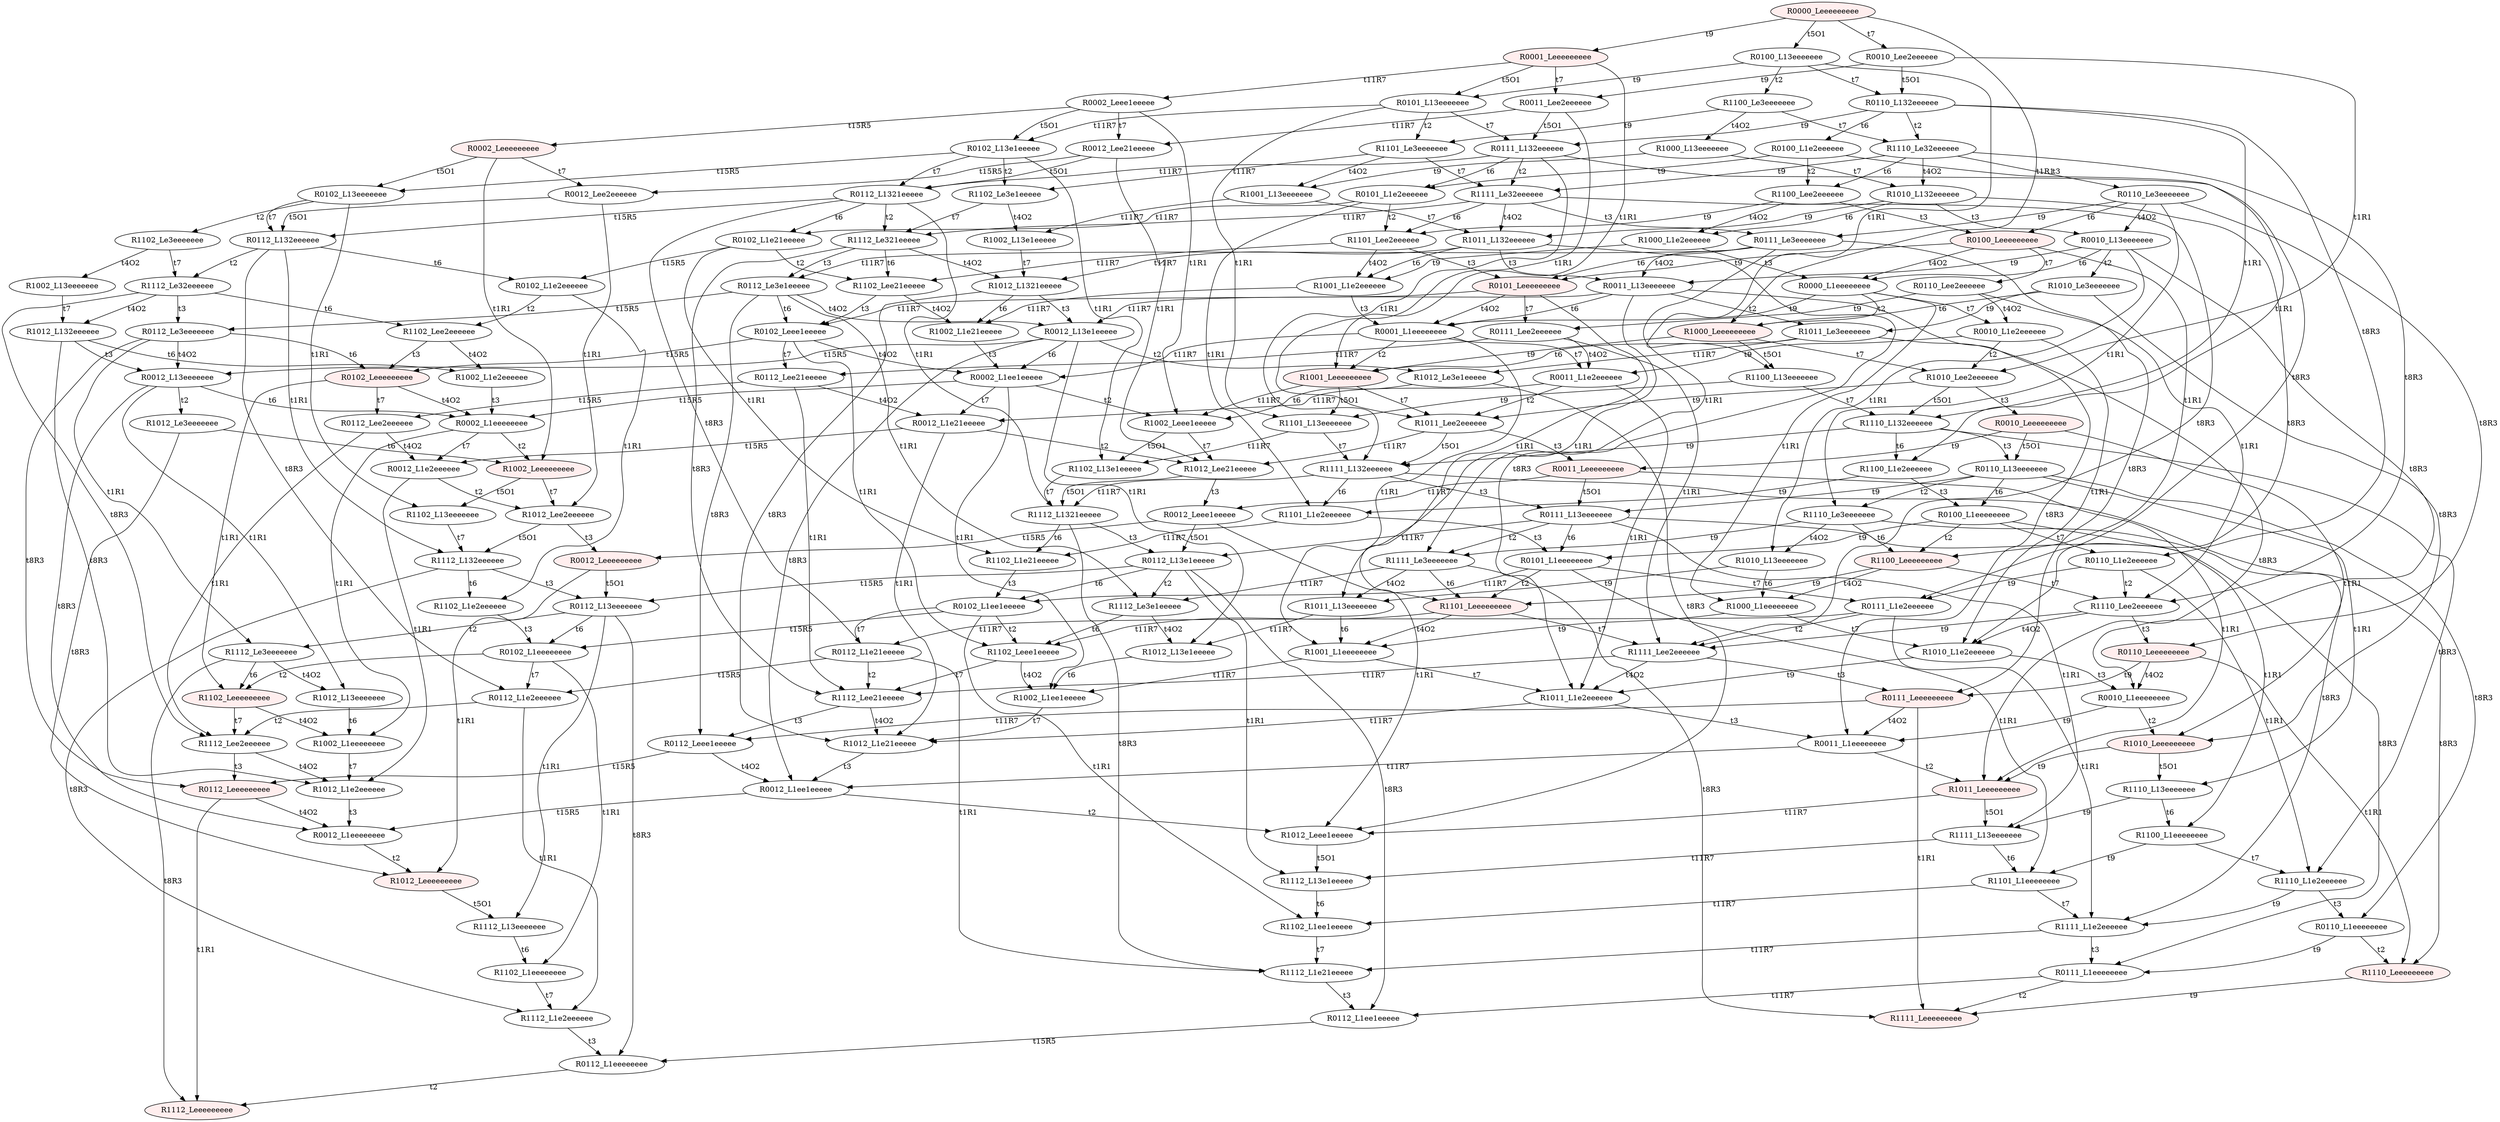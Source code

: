 digraph "SCinput/ic" {
node [style=filled fillcolor="#FFEEEE"]; R0000_Leeeeeeeee ;
node [style=filled fillcolor="#FFEEEE"]; R1000_Leeeeeeeee ;
node [fillcolor="#FFFFFF"]; R1100_L13eeeeeee ;
node [fillcolor="#FFFFFF"]; R1110_L132eeeeee ;
node [fillcolor="#FFFFFF"]; R0110_L13eeeeeee ;
node [fillcolor="#FFFFFF"]; R1110_L13eeeeeee ;
node [fillcolor="#FFFFFF"]; R1100_L1eeeeeeee ;
node [fillcolor="#FFFFFF"]; R1110_L1e2eeeeee ;
node [fillcolor="#FFFFFF"]; R0110_L1eeeeeeee ;
node [style=filled fillcolor="#FFEEEE"]; R1110_Leeeeeeeee ;
node [style=filled fillcolor="#FFEEEE"]; R1111_Leeeeeeeee ;
node [fillcolor="#FFFFFF"]; R0111_L1eeeeeeee ;
node [fillcolor="#FFFFFF"]; R0112_L1ee1eeeee ;
node [fillcolor="#FFFFFF"]; R0112_L1eeeeeeee ;
node [style=filled fillcolor="#FFEEEE"]; R1112_Leeeeeeeee ;
node [fillcolor="#FFFFFF"]; R1111_L1e2eeeeee ;
node [fillcolor="#FFFFFF"]; R1112_L1e21eeeee ;
node [fillcolor="#FFFFFF"]; R1101_L1eeeeeeee ;
node [fillcolor="#FFFFFF"]; R1102_L1ee1eeeee ;
node [fillcolor="#FFFFFF"]; R1111_L13eeeeeee ;
node [fillcolor="#FFFFFF"]; R1112_L13e1eeeee ;
node [fillcolor="#FFFFFF"]; R1110_Le3eeeeeee ;
node [fillcolor="#FFFFFF"]; R1010_L13eeeeeee ;
node [fillcolor="#FFFFFF"]; R1000_L1eeeeeeee ;
node [fillcolor="#FFFFFF"]; R1010_L1e2eeeeee ;
node [fillcolor="#FFFFFF"]; R0010_L1eeeeeeee ;
node [style=filled fillcolor="#FFEEEE"]; R1010_Leeeeeeeee ;
node [style=filled fillcolor="#FFEEEE"]; R1011_Leeeeeeeee ;
node [fillcolor="#FFFFFF"]; R1012_Leee1eeeee ;
node [fillcolor="#FFFFFF"]; R0011_L1eeeeeeee ;
node [fillcolor="#FFFFFF"]; R0012_L1ee1eeeee ;
node [fillcolor="#FFFFFF"]; R0012_L1eeeeeeee ;
node [style=filled fillcolor="#FFEEEE"]; R1012_Leeeeeeeee ;
node [fillcolor="#FFFFFF"]; R1112_L13eeeeeee ;
node [fillcolor="#FFFFFF"]; R1102_L1eeeeeeee ;
node [fillcolor="#FFFFFF"]; R1112_L1e2eeeeee ;
node [fillcolor="#FFFFFF"]; R1011_L1e2eeeeee ;
node [fillcolor="#FFFFFF"]; R1012_L1e21eeeee ;
node [fillcolor="#FFFFFF"]; R1001_L1eeeeeeee ;
node [fillcolor="#FFFFFF"]; R1002_L1ee1eeeee ;
node [fillcolor="#FFFFFF"]; R1011_L13eeeeeee ;
node [fillcolor="#FFFFFF"]; R1012_L13e1eeeee ;
node [style=filled fillcolor="#FFEEEE"]; R1100_Leeeeeeeee ;
node [fillcolor="#FFFFFF"]; R1110_Lee2eeeeee ;
node [style=filled fillcolor="#FFEEEE"]; R0110_Leeeeeeeee ;
node [style=filled fillcolor="#FFEEEE"]; R0111_Leeeeeeeee ;
node [fillcolor="#FFFFFF"]; R0112_Leee1eeeee ;
node [style=filled fillcolor="#FFEEEE"]; R0112_Leeeeeeeee ;
node [fillcolor="#FFFFFF"]; R1111_Lee2eeeeee ;
node [fillcolor="#FFFFFF"]; R1112_Lee21eeeee ;
node [style=filled fillcolor="#FFEEEE"]; R1101_Leeeeeeeee ;
node [fillcolor="#FFFFFF"]; R1102_Leee1eeeee ;
node [fillcolor="#FFFFFF"]; R1111_Le3eeeeeee ;
node [fillcolor="#FFFFFF"]; R1112_Le3e1eeeee ;
node [fillcolor="#FFFFFF"]; R0100_L1eeeeeeee ;
node [fillcolor="#FFFFFF"]; R0110_L1e2eeeeee ;
node [fillcolor="#FFFFFF"]; R0111_L1e2eeeeee ;
node [fillcolor="#FFFFFF"]; R0112_L1e21eeeee ;
node [fillcolor="#FFFFFF"]; R0112_L1e2eeeeee ;
node [fillcolor="#FFFFFF"]; R1112_Lee2eeeeee ;
node [fillcolor="#FFFFFF"]; R1012_L1e2eeeeee ;
node [fillcolor="#FFFFFF"]; R0101_L1eeeeeeee ;
node [fillcolor="#FFFFFF"]; R0102_L1ee1eeeee ;
node [fillcolor="#FFFFFF"]; R0102_L1eeeeeeee ;
node [style=filled fillcolor="#FFEEEE"]; R1102_Leeeeeeeee ;
node [fillcolor="#FFFFFF"]; R1002_L1eeeeeeee ;
node [fillcolor="#FFFFFF"]; R0111_L13eeeeeee ;
node [fillcolor="#FFFFFF"]; R0112_L13e1eeeee ;
node [fillcolor="#FFFFFF"]; R0112_L13eeeeeee ;
node [fillcolor="#FFFFFF"]; R1112_Le3eeeeeee ;
node [fillcolor="#FFFFFF"]; R1012_L13eeeeeee ;
node [fillcolor="#FFFFFF"]; R1100_L1e2eeeeee ;
node [fillcolor="#FFFFFF"]; R1101_L1e2eeeeee ;
node [fillcolor="#FFFFFF"]; R1102_L1e21eeeee ;
node [fillcolor="#FFFFFF"]; R1111_L132eeeeee ;
node [fillcolor="#FFFFFF"]; R1112_L1321eeeee ;
node [fillcolor="#FFFFFF"]; R1101_L13eeeeeee ;
node [fillcolor="#FFFFFF"]; R1102_L13e1eeeee ;
node [fillcolor="#FFFFFF"]; R1010_Lee2eeeeee ;
node [style=filled fillcolor="#FFEEEE"]; R0010_Leeeeeeeee ;
node [style=filled fillcolor="#FFEEEE"]; R0011_Leeeeeeeee ;
node [fillcolor="#FFFFFF"]; R0012_Leee1eeeee ;
node [style=filled fillcolor="#FFEEEE"]; R0012_Leeeeeeeee ;
node [fillcolor="#FFFFFF"]; R1011_Lee2eeeeee ;
node [fillcolor="#FFFFFF"]; R1012_Lee21eeeee ;
node [style=filled fillcolor="#FFEEEE"]; R1001_Leeeeeeeee ;
node [fillcolor="#FFFFFF"]; R1002_Leee1eeeee ;
node [fillcolor="#FFFFFF"]; R0100_L13eeeeeee ;
node [fillcolor="#FFFFFF"]; R1100_Le3eeeeeee ;
node [fillcolor="#FFFFFF"]; R1000_L13eeeeeee ;
node [fillcolor="#FFFFFF"]; R1010_L132eeeeee ;
node [fillcolor="#FFFFFF"]; R0010_L13eeeeeee ;
node [fillcolor="#FFFFFF"]; R1010_Le3eeeeeee ;
node [fillcolor="#FFFFFF"]; R1011_Le3eeeeeee ;
node [fillcolor="#FFFFFF"]; R1012_Le3e1eeeee ;
node [fillcolor="#FFFFFF"]; R0000_L1eeeeeeee ;
node [fillcolor="#FFFFFF"]; R0010_L1e2eeeeee ;
node [fillcolor="#FFFFFF"]; R0011_L1e2eeeeee ;
node [fillcolor="#FFFFFF"]; R0012_L1e21eeeee ;
node [fillcolor="#FFFFFF"]; R0012_L1e2eeeeee ;
node [fillcolor="#FFFFFF"]; R1012_Lee2eeeeee ;
node [fillcolor="#FFFFFF"]; R1112_L132eeeeee ;
node [fillcolor="#FFFFFF"]; R1102_L1e2eeeeee ;
node [fillcolor="#FFFFFF"]; R0001_L1eeeeeeee ;
node [fillcolor="#FFFFFF"]; R0002_L1ee1eeeee ;
node [fillcolor="#FFFFFF"]; R0002_L1eeeeeeee ;
node [style=filled fillcolor="#FFEEEE"]; R1002_Leeeeeeeee ;
node [fillcolor="#FFFFFF"]; R1102_L13eeeeeee ;
node [fillcolor="#FFFFFF"]; R0011_L13eeeeeee ;
node [fillcolor="#FFFFFF"]; R0012_L13e1eeeee ;
node [fillcolor="#FFFFFF"]; R0012_L13eeeeeee ;
node [fillcolor="#FFFFFF"]; R1012_Le3eeeeeee ;
node [fillcolor="#FFFFFF"]; R1000_L1e2eeeeee ;
node [fillcolor="#FFFFFF"]; R1001_L1e2eeeeee ;
node [fillcolor="#FFFFFF"]; R1002_L1e21eeeee ;
node [fillcolor="#FFFFFF"]; R1011_L132eeeeee ;
node [fillcolor="#FFFFFF"]; R1012_L1321eeeee ;
node [fillcolor="#FFFFFF"]; R1001_L13eeeeeee ;
node [fillcolor="#FFFFFF"]; R1002_L13e1eeeee ;
node [fillcolor="#FFFFFF"]; R1110_Le32eeeeee ;
node [fillcolor="#FFFFFF"]; R0110_Le3eeeeeee ;
node [style=filled fillcolor="#FFEEEE"]; R0100_Leeeeeeeee ;
node [fillcolor="#FFFFFF"]; R0110_Lee2eeeeee ;
node [fillcolor="#FFFFFF"]; R0111_Lee2eeeeee ;
node [fillcolor="#FFFFFF"]; R0112_Lee21eeeee ;
node [fillcolor="#FFFFFF"]; R0112_Lee2eeeeee ;
node [style=filled fillcolor="#FFEEEE"]; R0101_Leeeeeeeee ;
node [fillcolor="#FFFFFF"]; R0102_Leee1eeeee ;
node [style=filled fillcolor="#FFEEEE"]; R0102_Leeeeeeeee ;
node [fillcolor="#FFFFFF"]; R0111_Le3eeeeeee ;
node [fillcolor="#FFFFFF"]; R0112_Le3e1eeeee ;
node [fillcolor="#FFFFFF"]; R0112_Le3eeeeeee ;
node [fillcolor="#FFFFFF"]; R1100_Lee2eeeeee ;
node [fillcolor="#FFFFFF"]; R1101_Lee2eeeeee ;
node [fillcolor="#FFFFFF"]; R1102_Lee21eeeee ;
node [fillcolor="#FFFFFF"]; R1111_Le32eeeeee ;
node [fillcolor="#FFFFFF"]; R1112_Le321eeeee ;
node [fillcolor="#FFFFFF"]; R1101_Le3eeeeeee ;
node [fillcolor="#FFFFFF"]; R1102_Le3e1eeeee ;
node [fillcolor="#FFFFFF"]; R0110_L132eeeeee ;
node [fillcolor="#FFFFFF"]; R0100_L1e2eeeeee ;
node [fillcolor="#FFFFFF"]; R0101_L1e2eeeeee ;
node [fillcolor="#FFFFFF"]; R0102_L1e21eeeee ;
node [fillcolor="#FFFFFF"]; R0102_L1e2eeeeee ;
node [fillcolor="#FFFFFF"]; R1102_Lee2eeeeee ;
node [fillcolor="#FFFFFF"]; R1002_L1e2eeeeee ;
node [fillcolor="#FFFFFF"]; R0111_L132eeeeee ;
node [fillcolor="#FFFFFF"]; R0112_L1321eeeee ;
node [fillcolor="#FFFFFF"]; R0112_L132eeeeee ;
node [fillcolor="#FFFFFF"]; R1112_Le32eeeeee ;
node [fillcolor="#FFFFFF"]; R1012_L132eeeeee ;
node [fillcolor="#FFFFFF"]; R0101_L13eeeeeee ;
node [fillcolor="#FFFFFF"]; R0102_L13e1eeeee ;
node [fillcolor="#FFFFFF"]; R0102_L13eeeeeee ;
node [fillcolor="#FFFFFF"]; R1102_Le3eeeeeee ;
node [fillcolor="#FFFFFF"]; R1002_L13eeeeeee ;
node [fillcolor="#FFFFFF"]; R0010_Lee2eeeeee ;
node [fillcolor="#FFFFFF"]; R0011_Lee2eeeeee ;
node [fillcolor="#FFFFFF"]; R0012_Lee21eeeee ;
node [fillcolor="#FFFFFF"]; R0012_Lee2eeeeee ;
node [style=filled fillcolor="#FFEEEE"]; R0001_Leeeeeeeee ;
node [fillcolor="#FFFFFF"]; R0002_Leee1eeeee ;
node [style=filled fillcolor="#FFEEEE"]; R0002_Leeeeeeeee ;
R0000_Leeeeeeeee -> R0001_Leeeeeeeee [label=t9]
R0000_Leeeeeeeee -> R0010_Lee2eeeeee [label=t7]
R0000_Leeeeeeeee -> R0100_L13eeeeeee [label=t5O1]
R0000_Leeeeeeeee -> R1000_Leeeeeeeee [label=t1R1]
R1000_Leeeeeeeee -> R1001_Leeeeeeeee [label=t9]
R1000_Leeeeeeeee -> R1010_Lee2eeeeee [label=t7]
R1000_Leeeeeeeee -> R1100_L13eeeeeee [label=t5O1]
R1100_L13eeeeeee -> R1101_L13eeeeeee [label=t9]
R1100_L13eeeeeee -> R1110_L132eeeeee [label=t7]
R1110_L132eeeeee -> R1111_L132eeeeee [label=t9]
R1110_L132eeeeee -> R1110_L1e2eeeeee [label=t8R3]
R1110_L132eeeeee -> R1100_L1e2eeeeee [label=t6]
R1110_L132eeeeee -> R0110_L13eeeeeee [label=t3]
R0110_L13eeeeeee -> R0111_L13eeeeeee [label=t9]
R0110_L13eeeeeee -> R0110_L1eeeeeeee [label=t8R3]
R0110_L13eeeeeee -> R0100_L1eeeeeeee [label=t6]
R0110_L13eeeeeee -> R1110_Le3eeeeeee [label=t2]
R0110_L13eeeeeee -> R1110_L13eeeeeee [label=t1R1]
R1110_L13eeeeeee -> R1111_L13eeeeeee [label=t9]
R1110_L13eeeeeee -> R1100_L1eeeeeeee [label=t6]
R1100_L1eeeeeeee -> R1101_L1eeeeeeee [label=t9]
R1100_L1eeeeeeee -> R1110_L1e2eeeeee [label=t7]
R1110_L1e2eeeeee -> R1111_L1e2eeeeee [label=t9]
R1110_L1e2eeeeee -> R0110_L1eeeeeeee [label=t3]
R0110_L1eeeeeeee -> R0111_L1eeeeeeee [label=t9]
R0110_L1eeeeeeee -> R1110_Leeeeeeeee [label=t2]
R1110_Leeeeeeeee -> R1111_Leeeeeeeee [label=t9]
R0111_L1eeeeeeee -> R0112_L1ee1eeeee [label=t11R7]
R0111_L1eeeeeeee -> R1111_Leeeeeeeee [label=t2]
R0112_L1ee1eeeee -> R0112_L1eeeeeeee [label=t15R5]
R0112_L1eeeeeeee -> R1112_Leeeeeeeee [label=t2]
R1111_L1e2eeeeee -> R1112_L1e21eeeee [label=t11R7]
R1111_L1e2eeeeee -> R0111_L1eeeeeeee [label=t3]
R1112_L1e21eeeee -> R0112_L1ee1eeeee [label=t3]
R1101_L1eeeeeeee -> R1102_L1ee1eeeee [label=t11R7]
R1101_L1eeeeeeee -> R1111_L1e2eeeeee [label=t7]
R1102_L1ee1eeeee -> R1112_L1e21eeeee [label=t7]
R1111_L13eeeeeee -> R1112_L13e1eeeee [label=t11R7]
R1111_L13eeeeeee -> R1101_L1eeeeeeee [label=t6]
R1112_L13e1eeeee -> R1102_L1ee1eeeee [label=t6]
R1110_Le3eeeeeee -> R1111_Le3eeeeeee [label=t9]
R1110_Le3eeeeeee -> R1110_Leeeeeeeee [label=t8R3]
R1110_Le3eeeeeee -> R1100_Leeeeeeeee [label=t6]
R1110_Le3eeeeeee -> R1010_L13eeeeeee [label=t4O2]
R1010_L13eeeeeee -> R1011_L13eeeeeee [label=t9]
R1010_L13eeeeeee -> R1000_L1eeeeeeee [label=t6]
R1000_L1eeeeeeee -> R1001_L1eeeeeeee [label=t9]
R1000_L1eeeeeeee -> R1010_L1e2eeeeee [label=t7]
R1010_L1e2eeeeee -> R1011_L1e2eeeeee [label=t9]
R1010_L1e2eeeeee -> R0010_L1eeeeeeee [label=t3]
R0010_L1eeeeeeee -> R0011_L1eeeeeeee [label=t9]
R0010_L1eeeeeeee -> R1010_Leeeeeeeee [label=t2]
R1010_Leeeeeeeee -> R1011_Leeeeeeeee [label=t9]
R1010_Leeeeeeeee -> R1110_L13eeeeeee [label=t5O1]
R1011_Leeeeeeeee -> R1012_Leee1eeeee [label=t11R7]
R1011_Leeeeeeeee -> R1111_L13eeeeeee [label=t5O1]
R1012_Leee1eeeee -> R1112_L13e1eeeee [label=t5O1]
R0011_L1eeeeeeee -> R0012_L1ee1eeeee [label=t11R7]
R0011_L1eeeeeeee -> R1011_Leeeeeeeee [label=t2]
R0012_L1ee1eeeee -> R0012_L1eeeeeeee [label=t15R5]
R0012_L1ee1eeeee -> R1012_Leee1eeeee [label=t2]
R0012_L1eeeeeeee -> R1012_Leeeeeeeee [label=t2]
R1012_Leeeeeeeee -> R1112_L13eeeeeee [label=t5O1]
R1112_L13eeeeeee -> R1102_L1eeeeeeee [label=t6]
R1102_L1eeeeeeee -> R1112_L1e2eeeeee [label=t7]
R1112_L1e2eeeeee -> R0112_L1eeeeeeee [label=t3]
R1011_L1e2eeeeee -> R1012_L1e21eeeee [label=t11R7]
R1011_L1e2eeeeee -> R0011_L1eeeeeeee [label=t3]
R1012_L1e21eeeee -> R0012_L1ee1eeeee [label=t3]
R1001_L1eeeeeeee -> R1002_L1ee1eeeee [label=t11R7]
R1001_L1eeeeeeee -> R1011_L1e2eeeeee [label=t7]
R1002_L1ee1eeeee -> R1012_L1e21eeeee [label=t7]
R1011_L13eeeeeee -> R1012_L13e1eeeee [label=t11R7]
R1011_L13eeeeeee -> R1001_L1eeeeeeee [label=t6]
R1012_L13e1eeeee -> R1002_L1ee1eeeee [label=t6]
R1100_Leeeeeeeee -> R1101_Leeeeeeeee [label=t9]
R1100_Leeeeeeeee -> R1110_Lee2eeeeee [label=t7]
R1100_Leeeeeeeee -> R1000_L1eeeeeeee [label=t4O2]
R1110_Lee2eeeeee -> R1111_Lee2eeeeee [label=t9]
R1110_Lee2eeeeee -> R1010_L1e2eeeeee [label=t4O2]
R1110_Lee2eeeeee -> R0110_Leeeeeeeee [label=t3]
R0110_Leeeeeeeee -> R0111_Leeeeeeeee [label=t9]
R0110_Leeeeeeeee -> R0010_L1eeeeeeee [label=t4O2]
R0110_Leeeeeeeee -> R1110_Leeeeeeeee [label=t1R1]
R0111_Leeeeeeeee -> R0112_Leee1eeeee [label=t11R7]
R0111_Leeeeeeeee -> R0011_L1eeeeeeee [label=t4O2]
R0111_Leeeeeeeee -> R1111_Leeeeeeeee [label=t1R1]
R0112_Leee1eeeee -> R0012_L1ee1eeeee [label=t4O2]
R0112_Leee1eeeee -> R0112_Leeeeeeeee [label=t15R5]
R0112_Leeeeeeeee -> R0012_L1eeeeeeee [label=t4O2]
R0112_Leeeeeeeee -> R1112_Leeeeeeeee [label=t1R1]
R1111_Lee2eeeeee -> R1112_Lee21eeeee [label=t11R7]
R1111_Lee2eeeeee -> R1011_L1e2eeeeee [label=t4O2]
R1111_Lee2eeeeee -> R0111_Leeeeeeeee [label=t3]
R1112_Lee21eeeee -> R1012_L1e21eeeee [label=t4O2]
R1112_Lee21eeeee -> R0112_Leee1eeeee [label=t3]
R1101_Leeeeeeeee -> R1102_Leee1eeeee [label=t11R7]
R1101_Leeeeeeeee -> R1111_Lee2eeeeee [label=t7]
R1101_Leeeeeeeee -> R1001_L1eeeeeeee [label=t4O2]
R1102_Leee1eeeee -> R1112_Lee21eeeee [label=t7]
R1102_Leee1eeeee -> R1002_L1ee1eeeee [label=t4O2]
R1111_Le3eeeeeee -> R1112_Le3e1eeeee [label=t11R7]
R1111_Le3eeeeeee -> R1111_Leeeeeeeee [label=t8R3]
R1111_Le3eeeeeee -> R1101_Leeeeeeeee [label=t6]
R1111_Le3eeeeeee -> R1011_L13eeeeeee [label=t4O2]
R1112_Le3e1eeeee -> R1102_Leee1eeeee [label=t6]
R1112_Le3e1eeeee -> R1012_L13e1eeeee [label=t4O2]
R0100_L1eeeeeeee -> R0101_L1eeeeeeee [label=t9]
R0100_L1eeeeeeee -> R0110_L1e2eeeeee [label=t7]
R0100_L1eeeeeeee -> R1100_Leeeeeeeee [label=t2]
R0100_L1eeeeeeee -> R1100_L1eeeeeeee [label=t1R1]
R0110_L1e2eeeeee -> R0111_L1e2eeeeee [label=t9]
R0110_L1e2eeeeee -> R1110_Lee2eeeeee [label=t2]
R0110_L1e2eeeeee -> R1110_L1e2eeeeee [label=t1R1]
R0111_L1e2eeeeee -> R0112_L1e21eeeee [label=t11R7]
R0111_L1e2eeeeee -> R1111_Lee2eeeeee [label=t2]
R0111_L1e2eeeeee -> R1111_L1e2eeeeee [label=t1R1]
R0112_L1e21eeeee -> R0112_L1e2eeeeee [label=t15R5]
R0112_L1e21eeeee -> R1112_Lee21eeeee [label=t2]
R0112_L1e21eeeee -> R1112_L1e21eeeee [label=t1R1]
R0112_L1e2eeeeee -> R1112_Lee2eeeeee [label=t2]
R0112_L1e2eeeeee -> R1112_L1e2eeeeee [label=t1R1]
R1112_Lee2eeeeee -> R1012_L1e2eeeeee [label=t4O2]
R1112_Lee2eeeeee -> R0112_Leeeeeeeee [label=t3]
R1012_L1e2eeeeee -> R0012_L1eeeeeeee [label=t3]
R0101_L1eeeeeeee -> R0102_L1ee1eeeee [label=t11R7]
R0101_L1eeeeeeee -> R0111_L1e2eeeeee [label=t7]
R0101_L1eeeeeeee -> R1101_Leeeeeeeee [label=t2]
R0101_L1eeeeeeee -> R1101_L1eeeeeeee [label=t1R1]
R0102_L1ee1eeeee -> R0112_L1e21eeeee [label=t7]
R0102_L1ee1eeeee -> R0102_L1eeeeeeee [label=t15R5]
R0102_L1ee1eeeee -> R1102_Leee1eeeee [label=t2]
R0102_L1ee1eeeee -> R1102_L1ee1eeeee [label=t1R1]
R0102_L1eeeeeeee -> R0112_L1e2eeeeee [label=t7]
R0102_L1eeeeeeee -> R1102_Leeeeeeeee [label=t2]
R0102_L1eeeeeeee -> R1102_L1eeeeeeee [label=t1R1]
R1102_Leeeeeeeee -> R1112_Lee2eeeeee [label=t7]
R1102_Leeeeeeeee -> R1002_L1eeeeeeee [label=t4O2]
R1002_L1eeeeeeee -> R1012_L1e2eeeeee [label=t7]
R0111_L13eeeeeee -> R0112_L13e1eeeee [label=t11R7]
R0111_L13eeeeeee -> R0111_L1eeeeeeee [label=t8R3]
R0111_L13eeeeeee -> R0101_L1eeeeeeee [label=t6]
R0111_L13eeeeeee -> R1111_Le3eeeeeee [label=t2]
R0111_L13eeeeeee -> R1111_L13eeeeeee [label=t1R1]
R0112_L13e1eeeee -> R0112_L1ee1eeeee [label=t8R3]
R0112_L13e1eeeee -> R0102_L1ee1eeeee [label=t6]
R0112_L13e1eeeee -> R0112_L13eeeeeee [label=t15R5]
R0112_L13e1eeeee -> R1112_Le3e1eeeee [label=t2]
R0112_L13e1eeeee -> R1112_L13e1eeeee [label=t1R1]
R0112_L13eeeeeee -> R0112_L1eeeeeeee [label=t8R3]
R0112_L13eeeeeee -> R0102_L1eeeeeeee [label=t6]
R0112_L13eeeeeee -> R1112_Le3eeeeeee [label=t2]
R0112_L13eeeeeee -> R1112_L13eeeeeee [label=t1R1]
R1112_Le3eeeeeee -> R1112_Leeeeeeeee [label=t8R3]
R1112_Le3eeeeeee -> R1102_Leeeeeeeee [label=t6]
R1112_Le3eeeeeee -> R1012_L13eeeeeee [label=t4O2]
R1012_L13eeeeeee -> R1002_L1eeeeeeee [label=t6]
R1100_L1e2eeeeee -> R1101_L1e2eeeeee [label=t9]
R1100_L1e2eeeeee -> R0100_L1eeeeeeee [label=t3]
R1101_L1e2eeeeee -> R1102_L1e21eeeee [label=t11R7]
R1101_L1e2eeeeee -> R0101_L1eeeeeeee [label=t3]
R1102_L1e21eeeee -> R0102_L1ee1eeeee [label=t3]
R1111_L132eeeeee -> R1112_L1321eeeee [label=t11R7]
R1111_L132eeeeee -> R1111_L1e2eeeeee [label=t8R3]
R1111_L132eeeeee -> R1101_L1e2eeeeee [label=t6]
R1111_L132eeeeee -> R0111_L13eeeeeee [label=t3]
R1112_L1321eeeee -> R1112_L1e21eeeee [label=t8R3]
R1112_L1321eeeee -> R1102_L1e21eeeee [label=t6]
R1112_L1321eeeee -> R0112_L13e1eeeee [label=t3]
R1101_L13eeeeeee -> R1102_L13e1eeeee [label=t11R7]
R1101_L13eeeeeee -> R1111_L132eeeeee [label=t7]
R1102_L13e1eeeee -> R1112_L1321eeeee [label=t7]
R1010_Lee2eeeeee -> R1011_Lee2eeeeee [label=t9]
R1010_Lee2eeeeee -> R1110_L132eeeeee [label=t5O1]
R1010_Lee2eeeeee -> R0010_Leeeeeeeee [label=t3]
R0010_Leeeeeeeee -> R0011_Leeeeeeeee [label=t9]
R0010_Leeeeeeeee -> R0110_L13eeeeeee [label=t5O1]
R0010_Leeeeeeeee -> R1010_Leeeeeeeee [label=t1R1]
R0011_Leeeeeeeee -> R0012_Leee1eeeee [label=t11R7]
R0011_Leeeeeeeee -> R0111_L13eeeeeee [label=t5O1]
R0011_Leeeeeeeee -> R1011_Leeeeeeeee [label=t1R1]
R0012_Leee1eeeee -> R0112_L13e1eeeee [label=t5O1]
R0012_Leee1eeeee -> R0012_Leeeeeeeee [label=t15R5]
R0012_Leee1eeeee -> R1012_Leee1eeeee [label=t1R1]
R0012_Leeeeeeeee -> R0112_L13eeeeeee [label=t5O1]
R0012_Leeeeeeeee -> R1012_Leeeeeeeee [label=t1R1]
R1011_Lee2eeeeee -> R1012_Lee21eeeee [label=t11R7]
R1011_Lee2eeeeee -> R1111_L132eeeeee [label=t5O1]
R1011_Lee2eeeeee -> R0011_Leeeeeeeee [label=t3]
R1012_Lee21eeeee -> R1112_L1321eeeee [label=t5O1]
R1012_Lee21eeeee -> R0012_Leee1eeeee [label=t3]
R1001_Leeeeeeeee -> R1002_Leee1eeeee [label=t11R7]
R1001_Leeeeeeeee -> R1011_Lee2eeeeee [label=t7]
R1001_Leeeeeeeee -> R1101_L13eeeeeee [label=t5O1]
R1002_Leee1eeeee -> R1012_Lee21eeeee [label=t7]
R1002_Leee1eeeee -> R1102_L13e1eeeee [label=t5O1]
R0100_L13eeeeeee -> R0101_L13eeeeeee [label=t9]
R0100_L13eeeeeee -> R0110_L132eeeeee [label=t7]
R0100_L13eeeeeee -> R1100_Le3eeeeeee [label=t2]
R0100_L13eeeeeee -> R1100_L13eeeeeee [label=t1R1]
R1100_Le3eeeeeee -> R1101_Le3eeeeeee [label=t9]
R1100_Le3eeeeeee -> R1110_Le32eeeeee [label=t7]
R1100_Le3eeeeeee -> R1000_L13eeeeeee [label=t4O2]
R1000_L13eeeeeee -> R1001_L13eeeeeee [label=t9]
R1000_L13eeeeeee -> R1010_L132eeeeee [label=t7]
R1010_L132eeeeee -> R1011_L132eeeeee [label=t9]
R1010_L132eeeeee -> R1010_L1e2eeeeee [label=t8R3]
R1010_L132eeeeee -> R1000_L1e2eeeeee [label=t6]
R1010_L132eeeeee -> R0010_L13eeeeeee [label=t3]
R0010_L13eeeeeee -> R0011_L13eeeeeee [label=t9]
R0010_L13eeeeeee -> R0010_L1eeeeeeee [label=t8R3]
R0010_L13eeeeeee -> R0000_L1eeeeeeee [label=t6]
R0010_L13eeeeeee -> R1010_Le3eeeeeee [label=t2]
R0010_L13eeeeeee -> R1010_L13eeeeeee [label=t1R1]
R1010_Le3eeeeeee -> R1011_Le3eeeeeee [label=t9]
R1010_Le3eeeeeee -> R1010_Leeeeeeeee [label=t8R3]
R1010_Le3eeeeeee -> R1000_Leeeeeeeee [label=t6]
R1011_Le3eeeeeee -> R1012_Le3e1eeeee [label=t11R7]
R1011_Le3eeeeeee -> R1011_Leeeeeeeee [label=t8R3]
R1011_Le3eeeeeee -> R1001_Leeeeeeeee [label=t6]
R1012_Le3e1eeeee -> R1012_Leee1eeeee [label=t8R3]
R1012_Le3e1eeeee -> R1002_Leee1eeeee [label=t6]
R0000_L1eeeeeeee -> R0001_L1eeeeeeee [label=t9]
R0000_L1eeeeeeee -> R0010_L1e2eeeeee [label=t7]
R0000_L1eeeeeeee -> R1000_Leeeeeeeee [label=t2]
R0000_L1eeeeeeee -> R1000_L1eeeeeeee [label=t1R1]
R0010_L1e2eeeeee -> R0011_L1e2eeeeee [label=t9]
R0010_L1e2eeeeee -> R1010_Lee2eeeeee [label=t2]
R0010_L1e2eeeeee -> R1010_L1e2eeeeee [label=t1R1]
R0011_L1e2eeeeee -> R0012_L1e21eeeee [label=t11R7]
R0011_L1e2eeeeee -> R1011_Lee2eeeeee [label=t2]
R0011_L1e2eeeeee -> R1011_L1e2eeeeee [label=t1R1]
R0012_L1e21eeeee -> R0012_L1e2eeeeee [label=t15R5]
R0012_L1e21eeeee -> R1012_Lee21eeeee [label=t2]
R0012_L1e21eeeee -> R1012_L1e21eeeee [label=t1R1]
R0012_L1e2eeeeee -> R1012_Lee2eeeeee [label=t2]
R0012_L1e2eeeeee -> R1012_L1e2eeeeee [label=t1R1]
R1012_Lee2eeeeee -> R1112_L132eeeeee [label=t5O1]
R1012_Lee2eeeeee -> R0012_Leeeeeeeee [label=t3]
R1112_L132eeeeee -> R1112_L1e2eeeeee [label=t8R3]
R1112_L132eeeeee -> R1102_L1e2eeeeee [label=t6]
R1112_L132eeeeee -> R0112_L13eeeeeee [label=t3]
R1102_L1e2eeeeee -> R0102_L1eeeeeeee [label=t3]
R0001_L1eeeeeeee -> R0002_L1ee1eeeee [label=t11R7]
R0001_L1eeeeeeee -> R0011_L1e2eeeeee [label=t7]
R0001_L1eeeeeeee -> R1001_Leeeeeeeee [label=t2]
R0001_L1eeeeeeee -> R1001_L1eeeeeeee [label=t1R1]
R0002_L1ee1eeeee -> R0012_L1e21eeeee [label=t7]
R0002_L1ee1eeeee -> R0002_L1eeeeeeee [label=t15R5]
R0002_L1ee1eeeee -> R1002_Leee1eeeee [label=t2]
R0002_L1ee1eeeee -> R1002_L1ee1eeeee [label=t1R1]
R0002_L1eeeeeeee -> R0012_L1e2eeeeee [label=t7]
R0002_L1eeeeeeee -> R1002_Leeeeeeeee [label=t2]
R0002_L1eeeeeeee -> R1002_L1eeeeeeee [label=t1R1]
R1002_Leeeeeeeee -> R1012_Lee2eeeeee [label=t7]
R1002_Leeeeeeeee -> R1102_L13eeeeeee [label=t5O1]
R1102_L13eeeeeee -> R1112_L132eeeeee [label=t7]
R0011_L13eeeeeee -> R0012_L13e1eeeee [label=t11R7]
R0011_L13eeeeeee -> R0011_L1eeeeeeee [label=t8R3]
R0011_L13eeeeeee -> R0001_L1eeeeeeee [label=t6]
R0011_L13eeeeeee -> R1011_Le3eeeeeee [label=t2]
R0011_L13eeeeeee -> R1011_L13eeeeeee [label=t1R1]
R0012_L13e1eeeee -> R0012_L1ee1eeeee [label=t8R3]
R0012_L13e1eeeee -> R0002_L1ee1eeeee [label=t6]
R0012_L13e1eeeee -> R0012_L13eeeeeee [label=t15R5]
R0012_L13e1eeeee -> R1012_Le3e1eeeee [label=t2]
R0012_L13e1eeeee -> R1012_L13e1eeeee [label=t1R1]
R0012_L13eeeeeee -> R0012_L1eeeeeeee [label=t8R3]
R0012_L13eeeeeee -> R0002_L1eeeeeeee [label=t6]
R0012_L13eeeeeee -> R1012_Le3eeeeeee [label=t2]
R0012_L13eeeeeee -> R1012_L13eeeeeee [label=t1R1]
R1012_Le3eeeeeee -> R1012_Leeeeeeeee [label=t8R3]
R1012_Le3eeeeeee -> R1002_Leeeeeeeee [label=t6]
R1000_L1e2eeeeee -> R1001_L1e2eeeeee [label=t9]
R1000_L1e2eeeeee -> R0000_L1eeeeeeee [label=t3]
R1001_L1e2eeeeee -> R1002_L1e21eeeee [label=t11R7]
R1001_L1e2eeeeee -> R0001_L1eeeeeeee [label=t3]
R1002_L1e21eeeee -> R0002_L1ee1eeeee [label=t3]
R1011_L132eeeeee -> R1012_L1321eeeee [label=t11R7]
R1011_L132eeeeee -> R1011_L1e2eeeeee [label=t8R3]
R1011_L132eeeeee -> R1001_L1e2eeeeee [label=t6]
R1011_L132eeeeee -> R0011_L13eeeeeee [label=t3]
R1012_L1321eeeee -> R1012_L1e21eeeee [label=t8R3]
R1012_L1321eeeee -> R1002_L1e21eeeee [label=t6]
R1012_L1321eeeee -> R0012_L13e1eeeee [label=t3]
R1001_L13eeeeeee -> R1002_L13e1eeeee [label=t11R7]
R1001_L13eeeeeee -> R1011_L132eeeeee [label=t7]
R1002_L13e1eeeee -> R1012_L1321eeeee [label=t7]
R1110_Le32eeeeee -> R1111_Le32eeeeee [label=t9]
R1110_Le32eeeeee -> R1110_Lee2eeeeee [label=t8R3]
R1110_Le32eeeeee -> R1100_Lee2eeeeee [label=t6]
R1110_Le32eeeeee -> R1010_L132eeeeee [label=t4O2]
R1110_Le32eeeeee -> R0110_Le3eeeeeee [label=t3]
R0110_Le3eeeeeee -> R0111_Le3eeeeeee [label=t9]
R0110_Le3eeeeeee -> R0110_Leeeeeeeee [label=t8R3]
R0110_Le3eeeeeee -> R0100_Leeeeeeeee [label=t6]
R0110_Le3eeeeeee -> R0010_L13eeeeeee [label=t4O2]
R0110_Le3eeeeeee -> R1110_Le3eeeeeee [label=t1R1]
R0100_Leeeeeeeee -> R0101_Leeeeeeeee [label=t9]
R0100_Leeeeeeeee -> R0110_Lee2eeeeee [label=t7]
R0100_Leeeeeeeee -> R0000_L1eeeeeeee [label=t4O2]
R0100_Leeeeeeeee -> R1100_Leeeeeeeee [label=t1R1]
R0110_Lee2eeeeee -> R0111_Lee2eeeeee [label=t9]
R0110_Lee2eeeeee -> R0010_L1e2eeeeee [label=t4O2]
R0110_Lee2eeeeee -> R1110_Lee2eeeeee [label=t1R1]
R0111_Lee2eeeeee -> R0112_Lee21eeeee [label=t11R7]
R0111_Lee2eeeeee -> R0011_L1e2eeeeee [label=t4O2]
R0111_Lee2eeeeee -> R1111_Lee2eeeeee [label=t1R1]
R0112_Lee21eeeee -> R0012_L1e21eeeee [label=t4O2]
R0112_Lee21eeeee -> R0112_Lee2eeeeee [label=t15R5]
R0112_Lee21eeeee -> R1112_Lee21eeeee [label=t1R1]
R0112_Lee2eeeeee -> R0012_L1e2eeeeee [label=t4O2]
R0112_Lee2eeeeee -> R1112_Lee2eeeeee [label=t1R1]
R0101_Leeeeeeeee -> R0102_Leee1eeeee [label=t11R7]
R0101_Leeeeeeeee -> R0111_Lee2eeeeee [label=t7]
R0101_Leeeeeeeee -> R0001_L1eeeeeeee [label=t4O2]
R0101_Leeeeeeeee -> R1101_Leeeeeeeee [label=t1R1]
R0102_Leee1eeeee -> R0112_Lee21eeeee [label=t7]
R0102_Leee1eeeee -> R0002_L1ee1eeeee [label=t4O2]
R0102_Leee1eeeee -> R0102_Leeeeeeeee [label=t15R5]
R0102_Leee1eeeee -> R1102_Leee1eeeee [label=t1R1]
R0102_Leeeeeeeee -> R0112_Lee2eeeeee [label=t7]
R0102_Leeeeeeeee -> R0002_L1eeeeeeee [label=t4O2]
R0102_Leeeeeeeee -> R1102_Leeeeeeeee [label=t1R1]
R0111_Le3eeeeeee -> R0112_Le3e1eeeee [label=t11R7]
R0111_Le3eeeeeee -> R0111_Leeeeeeeee [label=t8R3]
R0111_Le3eeeeeee -> R0101_Leeeeeeeee [label=t6]
R0111_Le3eeeeeee -> R0011_L13eeeeeee [label=t4O2]
R0111_Le3eeeeeee -> R1111_Le3eeeeeee [label=t1R1]
R0112_Le3e1eeeee -> R0112_Leee1eeeee [label=t8R3]
R0112_Le3e1eeeee -> R0102_Leee1eeeee [label=t6]
R0112_Le3e1eeeee -> R0012_L13e1eeeee [label=t4O2]
R0112_Le3e1eeeee -> R0112_Le3eeeeeee [label=t15R5]
R0112_Le3e1eeeee -> R1112_Le3e1eeeee [label=t1R1]
R0112_Le3eeeeeee -> R0112_Leeeeeeeee [label=t8R3]
R0112_Le3eeeeeee -> R0102_Leeeeeeeee [label=t6]
R0112_Le3eeeeeee -> R0012_L13eeeeeee [label=t4O2]
R0112_Le3eeeeeee -> R1112_Le3eeeeeee [label=t1R1]
R1100_Lee2eeeeee -> R1101_Lee2eeeeee [label=t9]
R1100_Lee2eeeeee -> R1000_L1e2eeeeee [label=t4O2]
R1100_Lee2eeeeee -> R0100_Leeeeeeeee [label=t3]
R1101_Lee2eeeeee -> R1102_Lee21eeeee [label=t11R7]
R1101_Lee2eeeeee -> R1001_L1e2eeeeee [label=t4O2]
R1101_Lee2eeeeee -> R0101_Leeeeeeeee [label=t3]
R1102_Lee21eeeee -> R1002_L1e21eeeee [label=t4O2]
R1102_Lee21eeeee -> R0102_Leee1eeeee [label=t3]
R1111_Le32eeeeee -> R1112_Le321eeeee [label=t11R7]
R1111_Le32eeeeee -> R1111_Lee2eeeeee [label=t8R3]
R1111_Le32eeeeee -> R1101_Lee2eeeeee [label=t6]
R1111_Le32eeeeee -> R1011_L132eeeeee [label=t4O2]
R1111_Le32eeeeee -> R0111_Le3eeeeeee [label=t3]
R1112_Le321eeeee -> R1112_Lee21eeeee [label=t8R3]
R1112_Le321eeeee -> R1102_Lee21eeeee [label=t6]
R1112_Le321eeeee -> R1012_L1321eeeee [label=t4O2]
R1112_Le321eeeee -> R0112_Le3e1eeeee [label=t3]
R1101_Le3eeeeeee -> R1102_Le3e1eeeee [label=t11R7]
R1101_Le3eeeeeee -> R1111_Le32eeeeee [label=t7]
R1101_Le3eeeeeee -> R1001_L13eeeeeee [label=t4O2]
R1102_Le3e1eeeee -> R1112_Le321eeeee [label=t7]
R1102_Le3e1eeeee -> R1002_L13e1eeeee [label=t4O2]
R0110_L132eeeeee -> R0111_L132eeeeee [label=t9]
R0110_L132eeeeee -> R0110_L1e2eeeeee [label=t8R3]
R0110_L132eeeeee -> R0100_L1e2eeeeee [label=t6]
R0110_L132eeeeee -> R1110_Le32eeeeee [label=t2]
R0110_L132eeeeee -> R1110_L132eeeeee [label=t1R1]
R0100_L1e2eeeeee -> R0101_L1e2eeeeee [label=t9]
R0100_L1e2eeeeee -> R1100_Lee2eeeeee [label=t2]
R0100_L1e2eeeeee -> R1100_L1e2eeeeee [label=t1R1]
R0101_L1e2eeeeee -> R0102_L1e21eeeee [label=t11R7]
R0101_L1e2eeeeee -> R1101_Lee2eeeeee [label=t2]
R0101_L1e2eeeeee -> R1101_L1e2eeeeee [label=t1R1]
R0102_L1e21eeeee -> R0102_L1e2eeeeee [label=t15R5]
R0102_L1e21eeeee -> R1102_Lee21eeeee [label=t2]
R0102_L1e21eeeee -> R1102_L1e21eeeee [label=t1R1]
R0102_L1e2eeeeee -> R1102_Lee2eeeeee [label=t2]
R0102_L1e2eeeeee -> R1102_L1e2eeeeee [label=t1R1]
R1102_Lee2eeeeee -> R1002_L1e2eeeeee [label=t4O2]
R1102_Lee2eeeeee -> R0102_Leeeeeeeee [label=t3]
R1002_L1e2eeeeee -> R0002_L1eeeeeeee [label=t3]
R0111_L132eeeeee -> R0112_L1321eeeee [label=t11R7]
R0111_L132eeeeee -> R0111_L1e2eeeeee [label=t8R3]
R0111_L132eeeeee -> R0101_L1e2eeeeee [label=t6]
R0111_L132eeeeee -> R1111_Le32eeeeee [label=t2]
R0111_L132eeeeee -> R1111_L132eeeeee [label=t1R1]
R0112_L1321eeeee -> R0112_L1e21eeeee [label=t8R3]
R0112_L1321eeeee -> R0102_L1e21eeeee [label=t6]
R0112_L1321eeeee -> R0112_L132eeeeee [label=t15R5]
R0112_L1321eeeee -> R1112_Le321eeeee [label=t2]
R0112_L1321eeeee -> R1112_L1321eeeee [label=t1R1]
R0112_L132eeeeee -> R0112_L1e2eeeeee [label=t8R3]
R0112_L132eeeeee -> R0102_L1e2eeeeee [label=t6]
R0112_L132eeeeee -> R1112_Le32eeeeee [label=t2]
R0112_L132eeeeee -> R1112_L132eeeeee [label=t1R1]
R1112_Le32eeeeee -> R1112_Lee2eeeeee [label=t8R3]
R1112_Le32eeeeee -> R1102_Lee2eeeeee [label=t6]
R1112_Le32eeeeee -> R1012_L132eeeeee [label=t4O2]
R1112_Le32eeeeee -> R0112_Le3eeeeeee [label=t3]
R1012_L132eeeeee -> R1012_L1e2eeeeee [label=t8R3]
R1012_L132eeeeee -> R1002_L1e2eeeeee [label=t6]
R1012_L132eeeeee -> R0012_L13eeeeeee [label=t3]
R0101_L13eeeeeee -> R0102_L13e1eeeee [label=t11R7]
R0101_L13eeeeeee -> R0111_L132eeeeee [label=t7]
R0101_L13eeeeeee -> R1101_Le3eeeeeee [label=t2]
R0101_L13eeeeeee -> R1101_L13eeeeeee [label=t1R1]
R0102_L13e1eeeee -> R0112_L1321eeeee [label=t7]
R0102_L13e1eeeee -> R0102_L13eeeeeee [label=t15R5]
R0102_L13e1eeeee -> R1102_Le3e1eeeee [label=t2]
R0102_L13e1eeeee -> R1102_L13e1eeeee [label=t1R1]
R0102_L13eeeeeee -> R0112_L132eeeeee [label=t7]
R0102_L13eeeeeee -> R1102_Le3eeeeeee [label=t2]
R0102_L13eeeeeee -> R1102_L13eeeeeee [label=t1R1]
R1102_Le3eeeeeee -> R1112_Le32eeeeee [label=t7]
R1102_Le3eeeeeee -> R1002_L13eeeeeee [label=t4O2]
R1002_L13eeeeeee -> R1012_L132eeeeee [label=t7]
R0010_Lee2eeeeee -> R0011_Lee2eeeeee [label=t9]
R0010_Lee2eeeeee -> R0110_L132eeeeee [label=t5O1]
R0010_Lee2eeeeee -> R1010_Lee2eeeeee [label=t1R1]
R0011_Lee2eeeeee -> R0012_Lee21eeeee [label=t11R7]
R0011_Lee2eeeeee -> R0111_L132eeeeee [label=t5O1]
R0011_Lee2eeeeee -> R1011_Lee2eeeeee [label=t1R1]
R0012_Lee21eeeee -> R0112_L1321eeeee [label=t5O1]
R0012_Lee21eeeee -> R0012_Lee2eeeeee [label=t15R5]
R0012_Lee21eeeee -> R1012_Lee21eeeee [label=t1R1]
R0012_Lee2eeeeee -> R0112_L132eeeeee [label=t5O1]
R0012_Lee2eeeeee -> R1012_Lee2eeeeee [label=t1R1]
R0001_Leeeeeeeee -> R0002_Leee1eeeee [label=t11R7]
R0001_Leeeeeeeee -> R0011_Lee2eeeeee [label=t7]
R0001_Leeeeeeeee -> R0101_L13eeeeeee [label=t5O1]
R0001_Leeeeeeeee -> R1001_Leeeeeeeee [label=t1R1]
R0002_Leee1eeeee -> R0012_Lee21eeeee [label=t7]
R0002_Leee1eeeee -> R0102_L13e1eeeee [label=t5O1]
R0002_Leee1eeeee -> R0002_Leeeeeeeee [label=t15R5]
R0002_Leee1eeeee -> R1002_Leee1eeeee [label=t1R1]
R0002_Leeeeeeeee -> R0012_Lee2eeeeee [label=t7]
R0002_Leeeeeeeee -> R0102_L13eeeeeee [label=t5O1]
R0002_Leeeeeeeee -> R1002_Leeeeeeeee [label=t1R1]
}